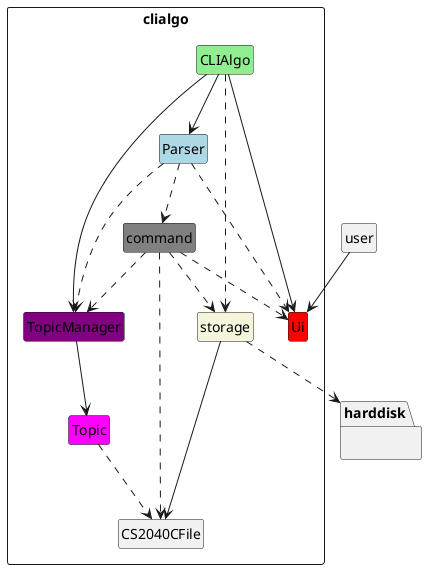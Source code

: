 @startuml
skinparam classAttributeIconSize 0
hide empty members

class user {

}

package clialgo <<rectangle>> {
    class CLIAlgo #lightgreen {

    }

    class Parser #lightblue{
    }

    class Ui #red {
    }

    class TopicManager #purple {
    }

    class Topic #magenta{
    }

    class command #grey {
    }

    class storage #beige {
    }

    class CS2040CFile {
    }
}
package harddisk {
}
user --> Ui
CLIAlgo --> Ui
CLIAlgo -->TopicManager
CLIAlgo --> Parser
CLIAlgo ..> storage
Parser ..> Ui
Parser ..> TopicManager
Parser ..> command
storage ..> harddisk
TopicManager --> Topic
storage --> CS2040CFile
command ..> Ui
command ..> TopicManager
command ..> storage
command ..> CS2040CFile
Topic ..> CS2040CFile

hide circle
@enduml
